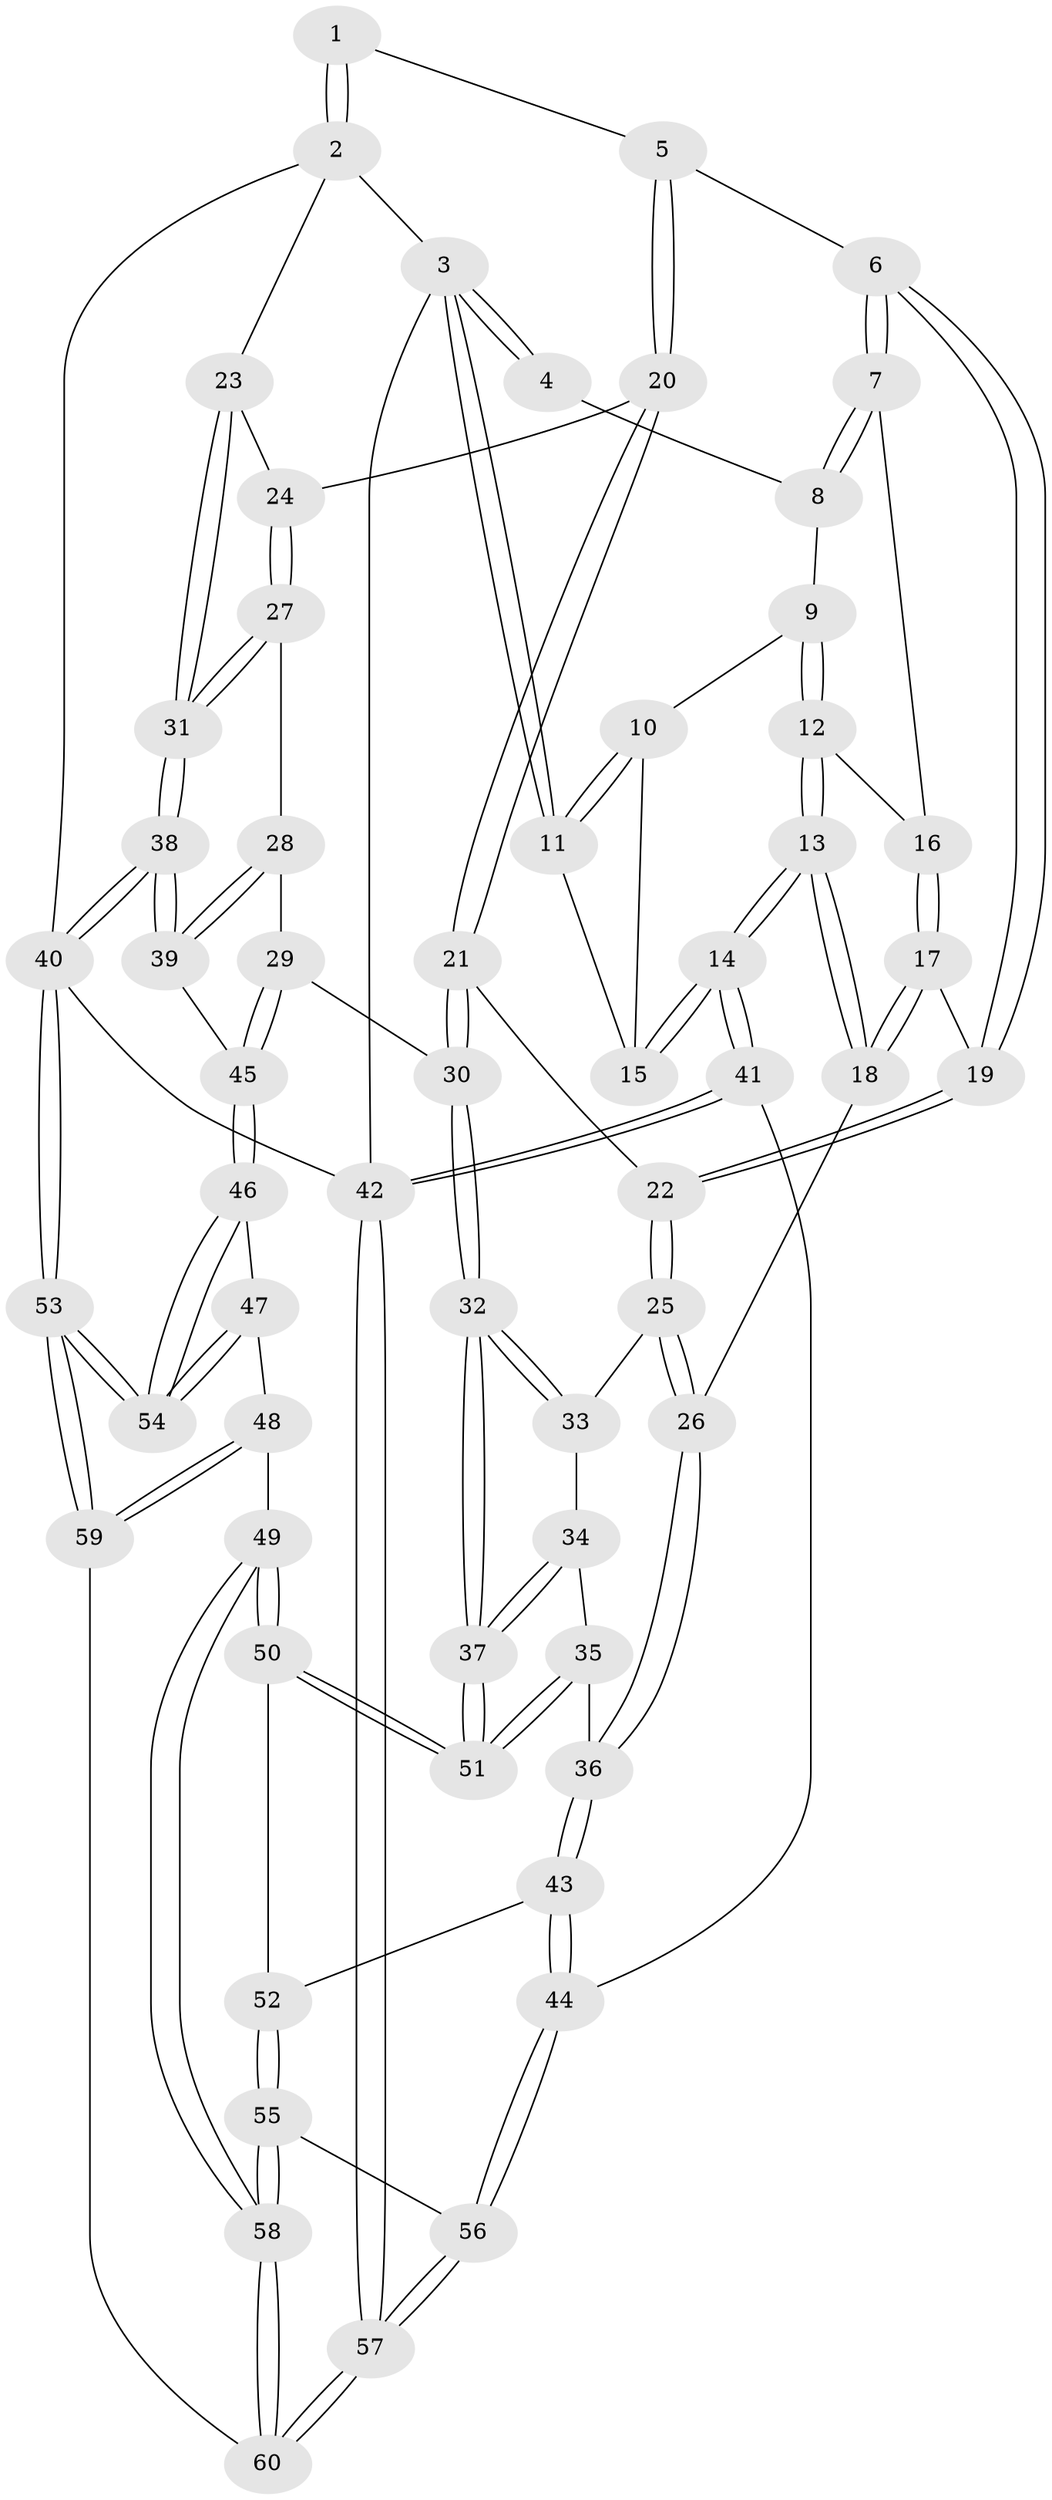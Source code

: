 // coarse degree distribution, {3: 0.09523809523809523, 5: 0.3333333333333333, 4: 0.47619047619047616, 2: 0.047619047619047616, 6: 0.047619047619047616}
// Generated by graph-tools (version 1.1) at 2025/52/02/27/25 19:52:44]
// undirected, 60 vertices, 147 edges
graph export_dot {
graph [start="1"]
  node [color=gray90,style=filled];
  1 [pos="+0.7830682154346748+0"];
  2 [pos="+1+0"];
  3 [pos="+0+0"];
  4 [pos="+0.30929420006795255+0"];
  5 [pos="+0.631945883321249+0.12798555066928194"];
  6 [pos="+0.5795315640851165+0.13965108171335539"];
  7 [pos="+0.5772105393336822+0.13819758497990817"];
  8 [pos="+0.30982356540942+0"];
  9 [pos="+0.27114990993017807+0.050004936419039726"];
  10 [pos="+0.13170216524334605+0.05234759099548363"];
  11 [pos="+0+0"];
  12 [pos="+0.27104229546925024+0.06644883246482527"];
  13 [pos="+0+0.39868153337679024"];
  14 [pos="+0+0.3974148380466265"];
  15 [pos="+0+0.18964074423559968"];
  16 [pos="+0.29339944631753867+0.10436234998309163"];
  17 [pos="+0.34367928441648515+0.23115312075332572"];
  18 [pos="+0.06214673020868439+0.45049799977820826"];
  19 [pos="+0.4396804295312899+0.28565366944892157"];
  20 [pos="+0.7664029494097191+0.2928943914897216"];
  21 [pos="+0.5725405260294978+0.44575487132691755"];
  22 [pos="+0.4492605628821169+0.32336730436516725"];
  23 [pos="+1+0"];
  24 [pos="+0.7915088803844885+0.2974363179440786"];
  25 [pos="+0.28071545822986704+0.4832692827479983"];
  26 [pos="+0.09197363422915049+0.4703712358507557"];
  27 [pos="+0.8407653836159003+0.41354905259695307"];
  28 [pos="+0.8246434678780733+0.536081584992019"];
  29 [pos="+0.6323718395549802+0.5828573293139814"];
  30 [pos="+0.5663390088774422+0.5539853256291969"];
  31 [pos="+1+0.4886946548402136"];
  32 [pos="+0.5364519047560962+0.5766757708911294"];
  33 [pos="+0.28630303714312216+0.4872863229951103"];
  34 [pos="+0.3330379805771536+0.6109788387609361"];
  35 [pos="+0.32650198348985665+0.6815101215564606"];
  36 [pos="+0.1863884628846423+0.6756985389620982"];
  37 [pos="+0.5299003331348349+0.5888575085336991"];
  38 [pos="+1+0.7489145168748425"];
  39 [pos="+0.9456054623565696+0.6829717112708905"];
  40 [pos="+1+1"];
  41 [pos="+0+0.6344480849564305"];
  42 [pos="+0+1"];
  43 [pos="+0.17598895364347011+0.7782720960456249"];
  44 [pos="+0.14005381275630793+0.8161379380859001"];
  45 [pos="+0.7357438969104916+0.7472246988987468"];
  46 [pos="+0.7339772191463335+0.7511539294814777"];
  47 [pos="+0.5841234910460721+0.8395512534978764"];
  48 [pos="+0.500880674015796+0.8267814936084343"];
  49 [pos="+0.4802645362823936+0.8155994969866536"];
  50 [pos="+0.4571909304819817+0.774611548480103"];
  51 [pos="+0.45669333539754303+0.7637310462581597"];
  52 [pos="+0.29143997107924713+0.8226525730041806"];
  53 [pos="+0.9548347550485802+1"];
  54 [pos="+0.8715663690314047+1"];
  55 [pos="+0.28417852365486374+0.909594460405952"];
  56 [pos="+0.1083122149566495+0.9209324232116223"];
  57 [pos="+0+1"];
  58 [pos="+0.3531919277090246+1"];
  59 [pos="+0.598712821539609+1"];
  60 [pos="+0.3235270242026709+1"];
  1 -- 2;
  1 -- 2;
  1 -- 5;
  2 -- 3;
  2 -- 23;
  2 -- 40;
  3 -- 4;
  3 -- 4;
  3 -- 11;
  3 -- 11;
  3 -- 42;
  4 -- 8;
  5 -- 6;
  5 -- 20;
  5 -- 20;
  6 -- 7;
  6 -- 7;
  6 -- 19;
  6 -- 19;
  7 -- 8;
  7 -- 8;
  7 -- 16;
  8 -- 9;
  9 -- 10;
  9 -- 12;
  9 -- 12;
  10 -- 11;
  10 -- 11;
  10 -- 15;
  11 -- 15;
  12 -- 13;
  12 -- 13;
  12 -- 16;
  13 -- 14;
  13 -- 14;
  13 -- 18;
  13 -- 18;
  14 -- 15;
  14 -- 15;
  14 -- 41;
  14 -- 41;
  16 -- 17;
  16 -- 17;
  17 -- 18;
  17 -- 18;
  17 -- 19;
  18 -- 26;
  19 -- 22;
  19 -- 22;
  20 -- 21;
  20 -- 21;
  20 -- 24;
  21 -- 22;
  21 -- 30;
  21 -- 30;
  22 -- 25;
  22 -- 25;
  23 -- 24;
  23 -- 31;
  23 -- 31;
  24 -- 27;
  24 -- 27;
  25 -- 26;
  25 -- 26;
  25 -- 33;
  26 -- 36;
  26 -- 36;
  27 -- 28;
  27 -- 31;
  27 -- 31;
  28 -- 29;
  28 -- 39;
  28 -- 39;
  29 -- 30;
  29 -- 45;
  29 -- 45;
  30 -- 32;
  30 -- 32;
  31 -- 38;
  31 -- 38;
  32 -- 33;
  32 -- 33;
  32 -- 37;
  32 -- 37;
  33 -- 34;
  34 -- 35;
  34 -- 37;
  34 -- 37;
  35 -- 36;
  35 -- 51;
  35 -- 51;
  36 -- 43;
  36 -- 43;
  37 -- 51;
  37 -- 51;
  38 -- 39;
  38 -- 39;
  38 -- 40;
  38 -- 40;
  39 -- 45;
  40 -- 53;
  40 -- 53;
  40 -- 42;
  41 -- 42;
  41 -- 42;
  41 -- 44;
  42 -- 57;
  42 -- 57;
  43 -- 44;
  43 -- 44;
  43 -- 52;
  44 -- 56;
  44 -- 56;
  45 -- 46;
  45 -- 46;
  46 -- 47;
  46 -- 54;
  46 -- 54;
  47 -- 48;
  47 -- 54;
  47 -- 54;
  48 -- 49;
  48 -- 59;
  48 -- 59;
  49 -- 50;
  49 -- 50;
  49 -- 58;
  49 -- 58;
  50 -- 51;
  50 -- 51;
  50 -- 52;
  52 -- 55;
  52 -- 55;
  53 -- 54;
  53 -- 54;
  53 -- 59;
  53 -- 59;
  55 -- 56;
  55 -- 58;
  55 -- 58;
  56 -- 57;
  56 -- 57;
  57 -- 60;
  57 -- 60;
  58 -- 60;
  58 -- 60;
  59 -- 60;
}
